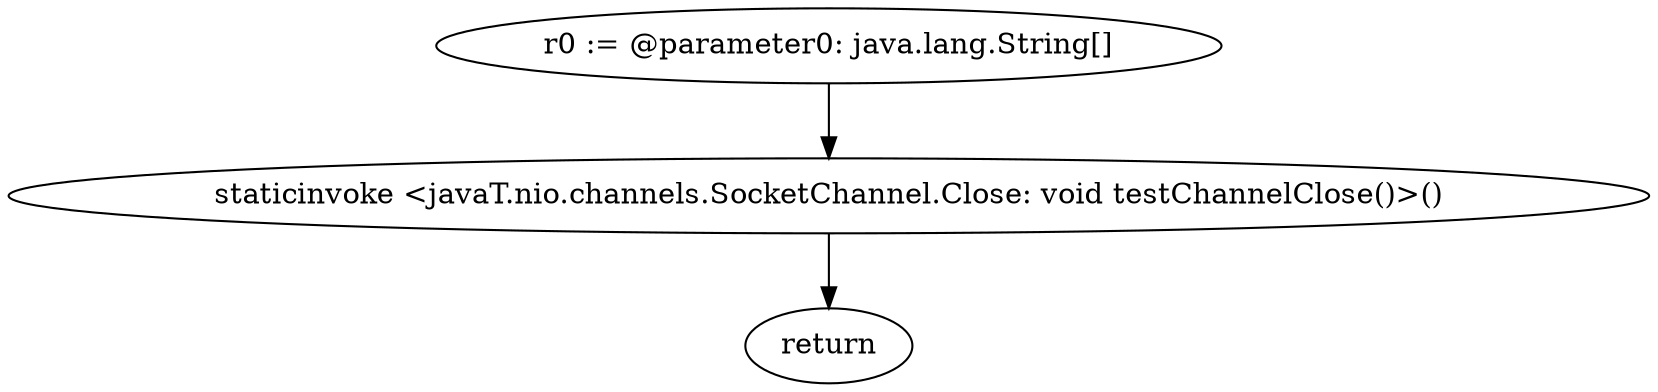 digraph "unitGraph" {
    "r0 := @parameter0: java.lang.String[]"
    "staticinvoke <javaT.nio.channels.SocketChannel.Close: void testChannelClose()>()"
    "return"
    "r0 := @parameter0: java.lang.String[]"->"staticinvoke <javaT.nio.channels.SocketChannel.Close: void testChannelClose()>()";
    "staticinvoke <javaT.nio.channels.SocketChannel.Close: void testChannelClose()>()"->"return";
}
